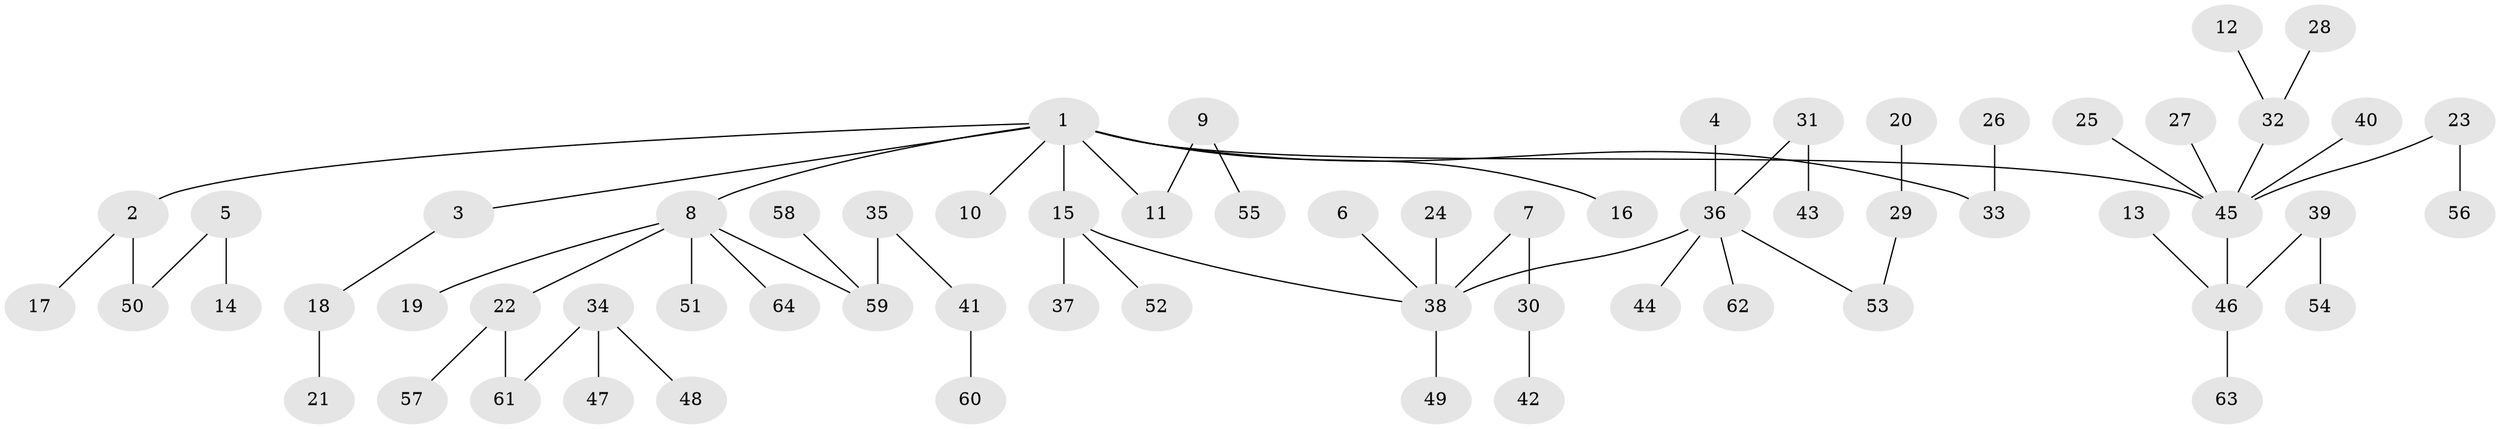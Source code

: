 // original degree distribution, {9: 0.0078125, 2: 0.265625, 6: 0.0078125, 4: 0.078125, 3: 0.1015625, 5: 0.03125, 8: 0.0078125, 1: 0.5}
// Generated by graph-tools (version 1.1) at 2025/50/03/09/25 03:50:24]
// undirected, 64 vertices, 63 edges
graph export_dot {
graph [start="1"]
  node [color=gray90,style=filled];
  1;
  2;
  3;
  4;
  5;
  6;
  7;
  8;
  9;
  10;
  11;
  12;
  13;
  14;
  15;
  16;
  17;
  18;
  19;
  20;
  21;
  22;
  23;
  24;
  25;
  26;
  27;
  28;
  29;
  30;
  31;
  32;
  33;
  34;
  35;
  36;
  37;
  38;
  39;
  40;
  41;
  42;
  43;
  44;
  45;
  46;
  47;
  48;
  49;
  50;
  51;
  52;
  53;
  54;
  55;
  56;
  57;
  58;
  59;
  60;
  61;
  62;
  63;
  64;
  1 -- 2 [weight=1.0];
  1 -- 3 [weight=1.0];
  1 -- 8 [weight=1.0];
  1 -- 10 [weight=1.0];
  1 -- 11 [weight=1.0];
  1 -- 15 [weight=1.0];
  1 -- 16 [weight=1.0];
  1 -- 33 [weight=1.0];
  1 -- 45 [weight=1.0];
  2 -- 17 [weight=1.0];
  2 -- 50 [weight=1.0];
  3 -- 18 [weight=1.0];
  4 -- 36 [weight=1.0];
  5 -- 14 [weight=1.0];
  5 -- 50 [weight=1.0];
  6 -- 38 [weight=1.0];
  7 -- 30 [weight=1.0];
  7 -- 38 [weight=1.0];
  8 -- 19 [weight=1.0];
  8 -- 22 [weight=1.0];
  8 -- 51 [weight=1.0];
  8 -- 59 [weight=1.0];
  8 -- 64 [weight=1.0];
  9 -- 11 [weight=1.0];
  9 -- 55 [weight=1.0];
  12 -- 32 [weight=1.0];
  13 -- 46 [weight=1.0];
  15 -- 37 [weight=1.0];
  15 -- 38 [weight=1.0];
  15 -- 52 [weight=1.0];
  18 -- 21 [weight=1.0];
  20 -- 29 [weight=1.0];
  22 -- 57 [weight=1.0];
  22 -- 61 [weight=1.0];
  23 -- 45 [weight=1.0];
  23 -- 56 [weight=1.0];
  24 -- 38 [weight=1.0];
  25 -- 45 [weight=1.0];
  26 -- 33 [weight=1.0];
  27 -- 45 [weight=1.0];
  28 -- 32 [weight=1.0];
  29 -- 53 [weight=1.0];
  30 -- 42 [weight=1.0];
  31 -- 36 [weight=1.0];
  31 -- 43 [weight=1.0];
  32 -- 45 [weight=1.0];
  34 -- 47 [weight=1.0];
  34 -- 48 [weight=1.0];
  34 -- 61 [weight=1.0];
  35 -- 41 [weight=1.0];
  35 -- 59 [weight=1.0];
  36 -- 38 [weight=1.0];
  36 -- 44 [weight=1.0];
  36 -- 53 [weight=1.0];
  36 -- 62 [weight=1.0];
  38 -- 49 [weight=1.0];
  39 -- 46 [weight=1.0];
  39 -- 54 [weight=1.0];
  40 -- 45 [weight=1.0];
  41 -- 60 [weight=1.0];
  45 -- 46 [weight=1.0];
  46 -- 63 [weight=1.0];
  58 -- 59 [weight=1.0];
}
